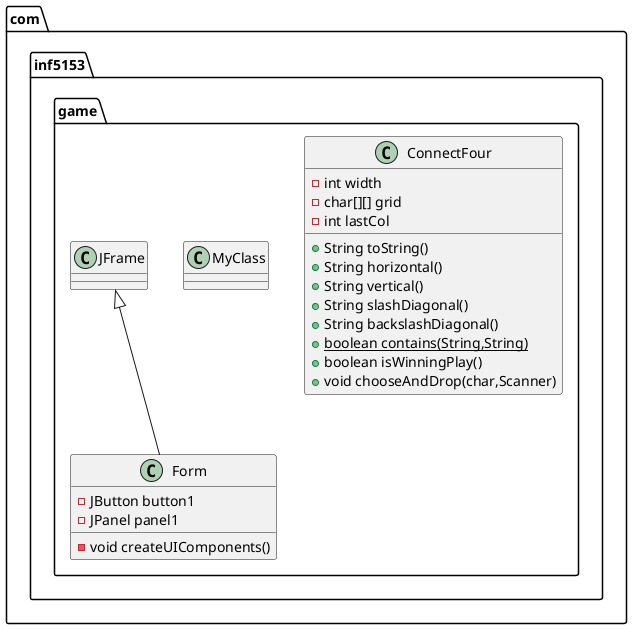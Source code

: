 @startuml
class com.inf5153.game.ConnectFour {
- int width
- char[][] grid
- int lastCol
+ String toString()
+ String horizontal()
+ String vertical()
+ String slashDiagonal()
+ String backslashDiagonal()
+ {static} boolean contains(String,String)
+ boolean isWinningPlay()
+ void chooseAndDrop(char,Scanner)
}
class com.inf5153.game.MyClass {
}
class com.inf5153.game.Form {
- JButton button1
- JPanel panel1
- void createUIComponents()
}


com.inf5153.game.JFrame <|-- com.inf5153.game.Form
@enduml